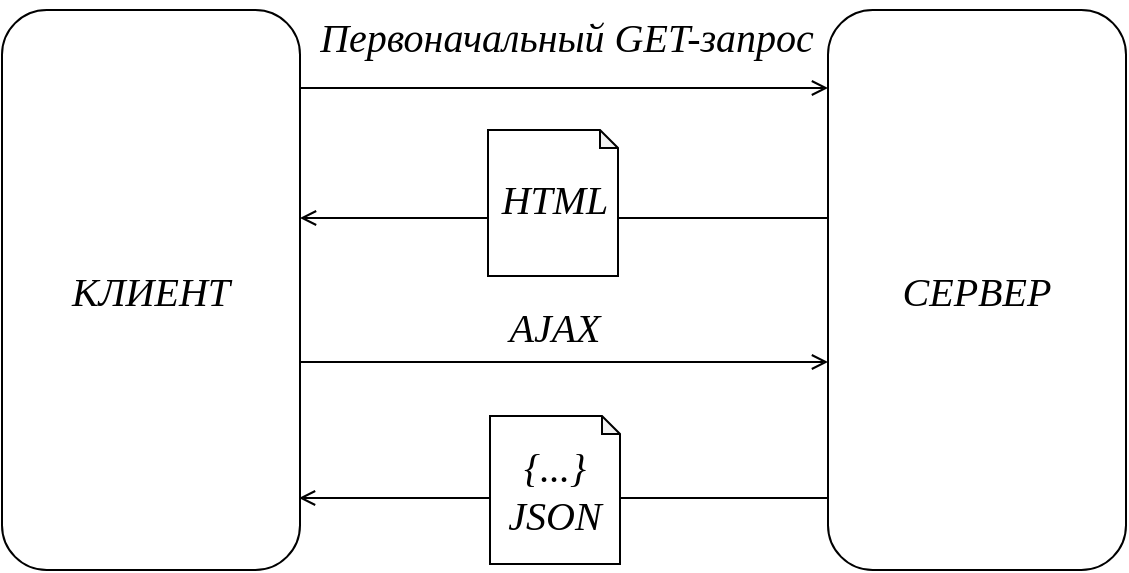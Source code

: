 <mxfile version="21.3.2" type="github">
  <diagram name="Page-1" id="6uWYpUeEbUgfZEgCMdZA">
    <mxGraphModel dx="1434" dy="764" grid="0" gridSize="10" guides="1" tooltips="1" connect="1" arrows="1" fold="1" page="1" pageScale="1" pageWidth="850" pageHeight="1100" math="0" shadow="0">
      <root>
        <mxCell id="0" />
        <mxCell id="1" parent="0" />
        <mxCell id="ZSrJLsLNsF3YaiPQ5Vyp-1" value="КЛИЕНТ" style="rounded=1;whiteSpace=wrap;html=1;fontFamily=Gost type A regular;fontStyle=2;fontSource=https%3A%2F%2Fwebfonts.pro%2Flight-fonts%2F123-gost_type_a.html;fontSize=20;" parent="1" vertex="1">
          <mxGeometry x="152" y="147" width="149" height="280" as="geometry" />
        </mxCell>
        <mxCell id="ZSrJLsLNsF3YaiPQ5Vyp-2" value="СЕРВЕР" style="rounded=1;whiteSpace=wrap;html=1;fontFamily=Gost type A regular;fontStyle=2;fontSource=https%3A%2F%2Fwebfonts.pro%2Flight-fonts%2F123-gost_type_a.html;fontSize=20;" parent="1" vertex="1">
          <mxGeometry x="565" y="147" width="149" height="280" as="geometry" />
        </mxCell>
        <mxCell id="ZSrJLsLNsF3YaiPQ5Vyp-6" value="" style="endArrow=open;html=1;rounded=0;edgeStyle=orthogonalEdgeStyle;endFill=0;fontFamily=Gost type A regular;fontStyle=2;fontSource=https%3A%2F%2Fwebfonts.pro%2Flight-fonts%2F123-gost_type_a.html;fontSize=20;" parent="1" source="ZSrJLsLNsF3YaiPQ5Vyp-1" target="ZSrJLsLNsF3YaiPQ5Vyp-2" edge="1">
          <mxGeometry width="50" height="50" relative="1" as="geometry">
            <mxPoint x="415" y="282" as="sourcePoint" />
            <mxPoint x="465" y="232" as="targetPoint" />
            <Array as="points">
              <mxPoint x="402" y="186" />
              <mxPoint x="402" y="186" />
            </Array>
          </mxGeometry>
        </mxCell>
        <mxCell id="ZSrJLsLNsF3YaiPQ5Vyp-7" value="Первоначальный GET-запрос" style="text;html=1;align=center;verticalAlign=middle;resizable=0;points=[];autosize=1;strokeColor=none;fillColor=none;fontFamily=Gost type A regular;fontStyle=2;fontSource=https%3A%2F%2Fwebfonts.pro%2Flight-fonts%2F123-gost_type_a.html;fontSize=20;" parent="1" vertex="1">
          <mxGeometry x="301" y="142" width="265" height="36" as="geometry" />
        </mxCell>
        <mxCell id="ZSrJLsLNsF3YaiPQ5Vyp-14" value="" style="endArrow=open;html=1;rounded=0;edgeStyle=orthogonalEdgeStyle;endFill=0;fontFamily=Gost type A regular;fontStyle=2;fontSource=https%3A%2F%2Fwebfonts.pro%2Flight-fonts%2F123-gost_type_a.html;fontSize=20;" parent="1" source="ZSrJLsLNsF3YaiPQ5Vyp-1" target="ZSrJLsLNsF3YaiPQ5Vyp-2" edge="1">
          <mxGeometry width="50" height="50" relative="1" as="geometry">
            <mxPoint x="301" y="309" as="sourcePoint" />
            <mxPoint x="565" y="309" as="targetPoint" />
            <Array as="points">
              <mxPoint x="467" y="323" />
              <mxPoint x="467" y="323" />
            </Array>
          </mxGeometry>
        </mxCell>
        <mxCell id="ZSrJLsLNsF3YaiPQ5Vyp-16" value="AJAX" style="text;html=1;align=center;verticalAlign=middle;resizable=0;points=[];autosize=1;strokeColor=none;fillColor=none;fontFamily=Gost type A regular;fontStyle=2;fontSource=https%3A%2F%2Fwebfonts.pro%2Flight-fonts%2F123-gost_type_a.html;fontSize=20;" parent="1" vertex="1">
          <mxGeometry x="396" y="287" width="64" height="36" as="geometry" />
        </mxCell>
        <mxCell id="ZSrJLsLNsF3YaiPQ5Vyp-24" value="" style="endArrow=open;html=1;rounded=0;edgeStyle=orthogonalEdgeStyle;endFill=0;fontFamily=Gost type A regular;fontStyle=2;fontSource=https%3A%2F%2Fwebfonts.pro%2Flight-fonts%2F123-gost_type_a.html;fontSize=20;" parent="1" edge="1">
          <mxGeometry width="50" height="50" relative="1" as="geometry">
            <mxPoint x="564.5" y="391" as="sourcePoint" />
            <mxPoint x="300.5" y="391" as="targetPoint" />
            <Array as="points">
              <mxPoint x="503.5" y="391" />
              <mxPoint x="503.5" y="391" />
            </Array>
          </mxGeometry>
        </mxCell>
        <mxCell id="ZSrJLsLNsF3YaiPQ5Vyp-25" value="" style="group;fontFamily=Gost type A regular;fontStyle=2;fontSource=https%3A%2F%2Fwebfonts.pro%2Flight-fonts%2F123-gost_type_a.html;fontSize=20;" parent="1" vertex="1" connectable="0">
          <mxGeometry x="396" y="350" width="75" height="74" as="geometry" />
        </mxCell>
        <mxCell id="ZSrJLsLNsF3YaiPQ5Vyp-26" value="" style="shape=note;whiteSpace=wrap;html=1;backgroundOutline=1;darkOpacity=0.05;size=9;fontFamily=Gost type A regular;fontStyle=2;fontSource=https%3A%2F%2Fwebfonts.pro%2Flight-fonts%2F123-gost_type_a.html;fontSize=20;" parent="ZSrJLsLNsF3YaiPQ5Vyp-25" vertex="1">
          <mxGeometry width="65" height="74" as="geometry" />
        </mxCell>
        <mxCell id="ZSrJLsLNsF3YaiPQ5Vyp-27" value="{...}&lt;br style=&quot;font-size: 20px;&quot;&gt;JSON" style="text;html=1;align=center;verticalAlign=middle;resizable=0;points=[];autosize=1;strokeColor=none;fillColor=none;fontFamily=Gost type A regular;fontStyle=2;fontSource=https%3A%2F%2Fwebfonts.pro%2Flight-fonts%2F123-gost_type_a.html;fontSize=20;" parent="ZSrJLsLNsF3YaiPQ5Vyp-25" vertex="1">
          <mxGeometry x="-0.004" y="6.996" width="65" height="60" as="geometry" />
        </mxCell>
        <mxCell id="ZSrJLsLNsF3YaiPQ5Vyp-8" value="" style="endArrow=open;html=1;rounded=0;edgeStyle=orthogonalEdgeStyle;endFill=0;fontFamily=Gost type A regular;fontStyle=2;fontSource=https%3A%2F%2Fwebfonts.pro%2Flight-fonts%2F123-gost_type_a.html;fontSize=20;" parent="1" source="ZSrJLsLNsF3YaiPQ5Vyp-2" target="ZSrJLsLNsF3YaiPQ5Vyp-1" edge="1">
          <mxGeometry width="50" height="50" relative="1" as="geometry">
            <mxPoint x="722" y="275" as="sourcePoint" />
            <mxPoint x="572" y="206" as="targetPoint" />
            <Array as="points">
              <mxPoint x="504" y="251" />
              <mxPoint x="504" y="251" />
            </Array>
          </mxGeometry>
        </mxCell>
        <mxCell id="ZSrJLsLNsF3YaiPQ5Vyp-13" value="" style="group;fontFamily=Gost type A regular;fontStyle=2;fontSource=https%3A%2F%2Fwebfonts.pro%2Flight-fonts%2F123-gost_type_a.html;fontSize=20;" parent="1" vertex="1" connectable="0">
          <mxGeometry x="395" y="207" width="75" height="73" as="geometry" />
        </mxCell>
        <mxCell id="ZSrJLsLNsF3YaiPQ5Vyp-9" value="" style="shape=note;whiteSpace=wrap;html=1;backgroundOutline=1;darkOpacity=0.05;size=9;fontFamily=Gost type A regular;fontStyle=2;fontSource=https%3A%2F%2Fwebfonts.pro%2Flight-fonts%2F123-gost_type_a.html;fontSize=20;" parent="ZSrJLsLNsF3YaiPQ5Vyp-13" vertex="1">
          <mxGeometry width="65" height="73" as="geometry" />
        </mxCell>
        <mxCell id="ZSrJLsLNsF3YaiPQ5Vyp-11" value="HTML" style="text;html=1;align=center;verticalAlign=middle;resizable=0;points=[];autosize=1;strokeColor=none;fillColor=none;fontFamily=Gost type A regular;fontStyle=2;fontSource=https%3A%2F%2Fwebfonts.pro%2Flight-fonts%2F123-gost_type_a.html;fontSize=20;" parent="ZSrJLsLNsF3YaiPQ5Vyp-13" vertex="1">
          <mxGeometry x="-2.998" y="16.002" width="71" height="36" as="geometry" />
        </mxCell>
      </root>
    </mxGraphModel>
  </diagram>
</mxfile>
